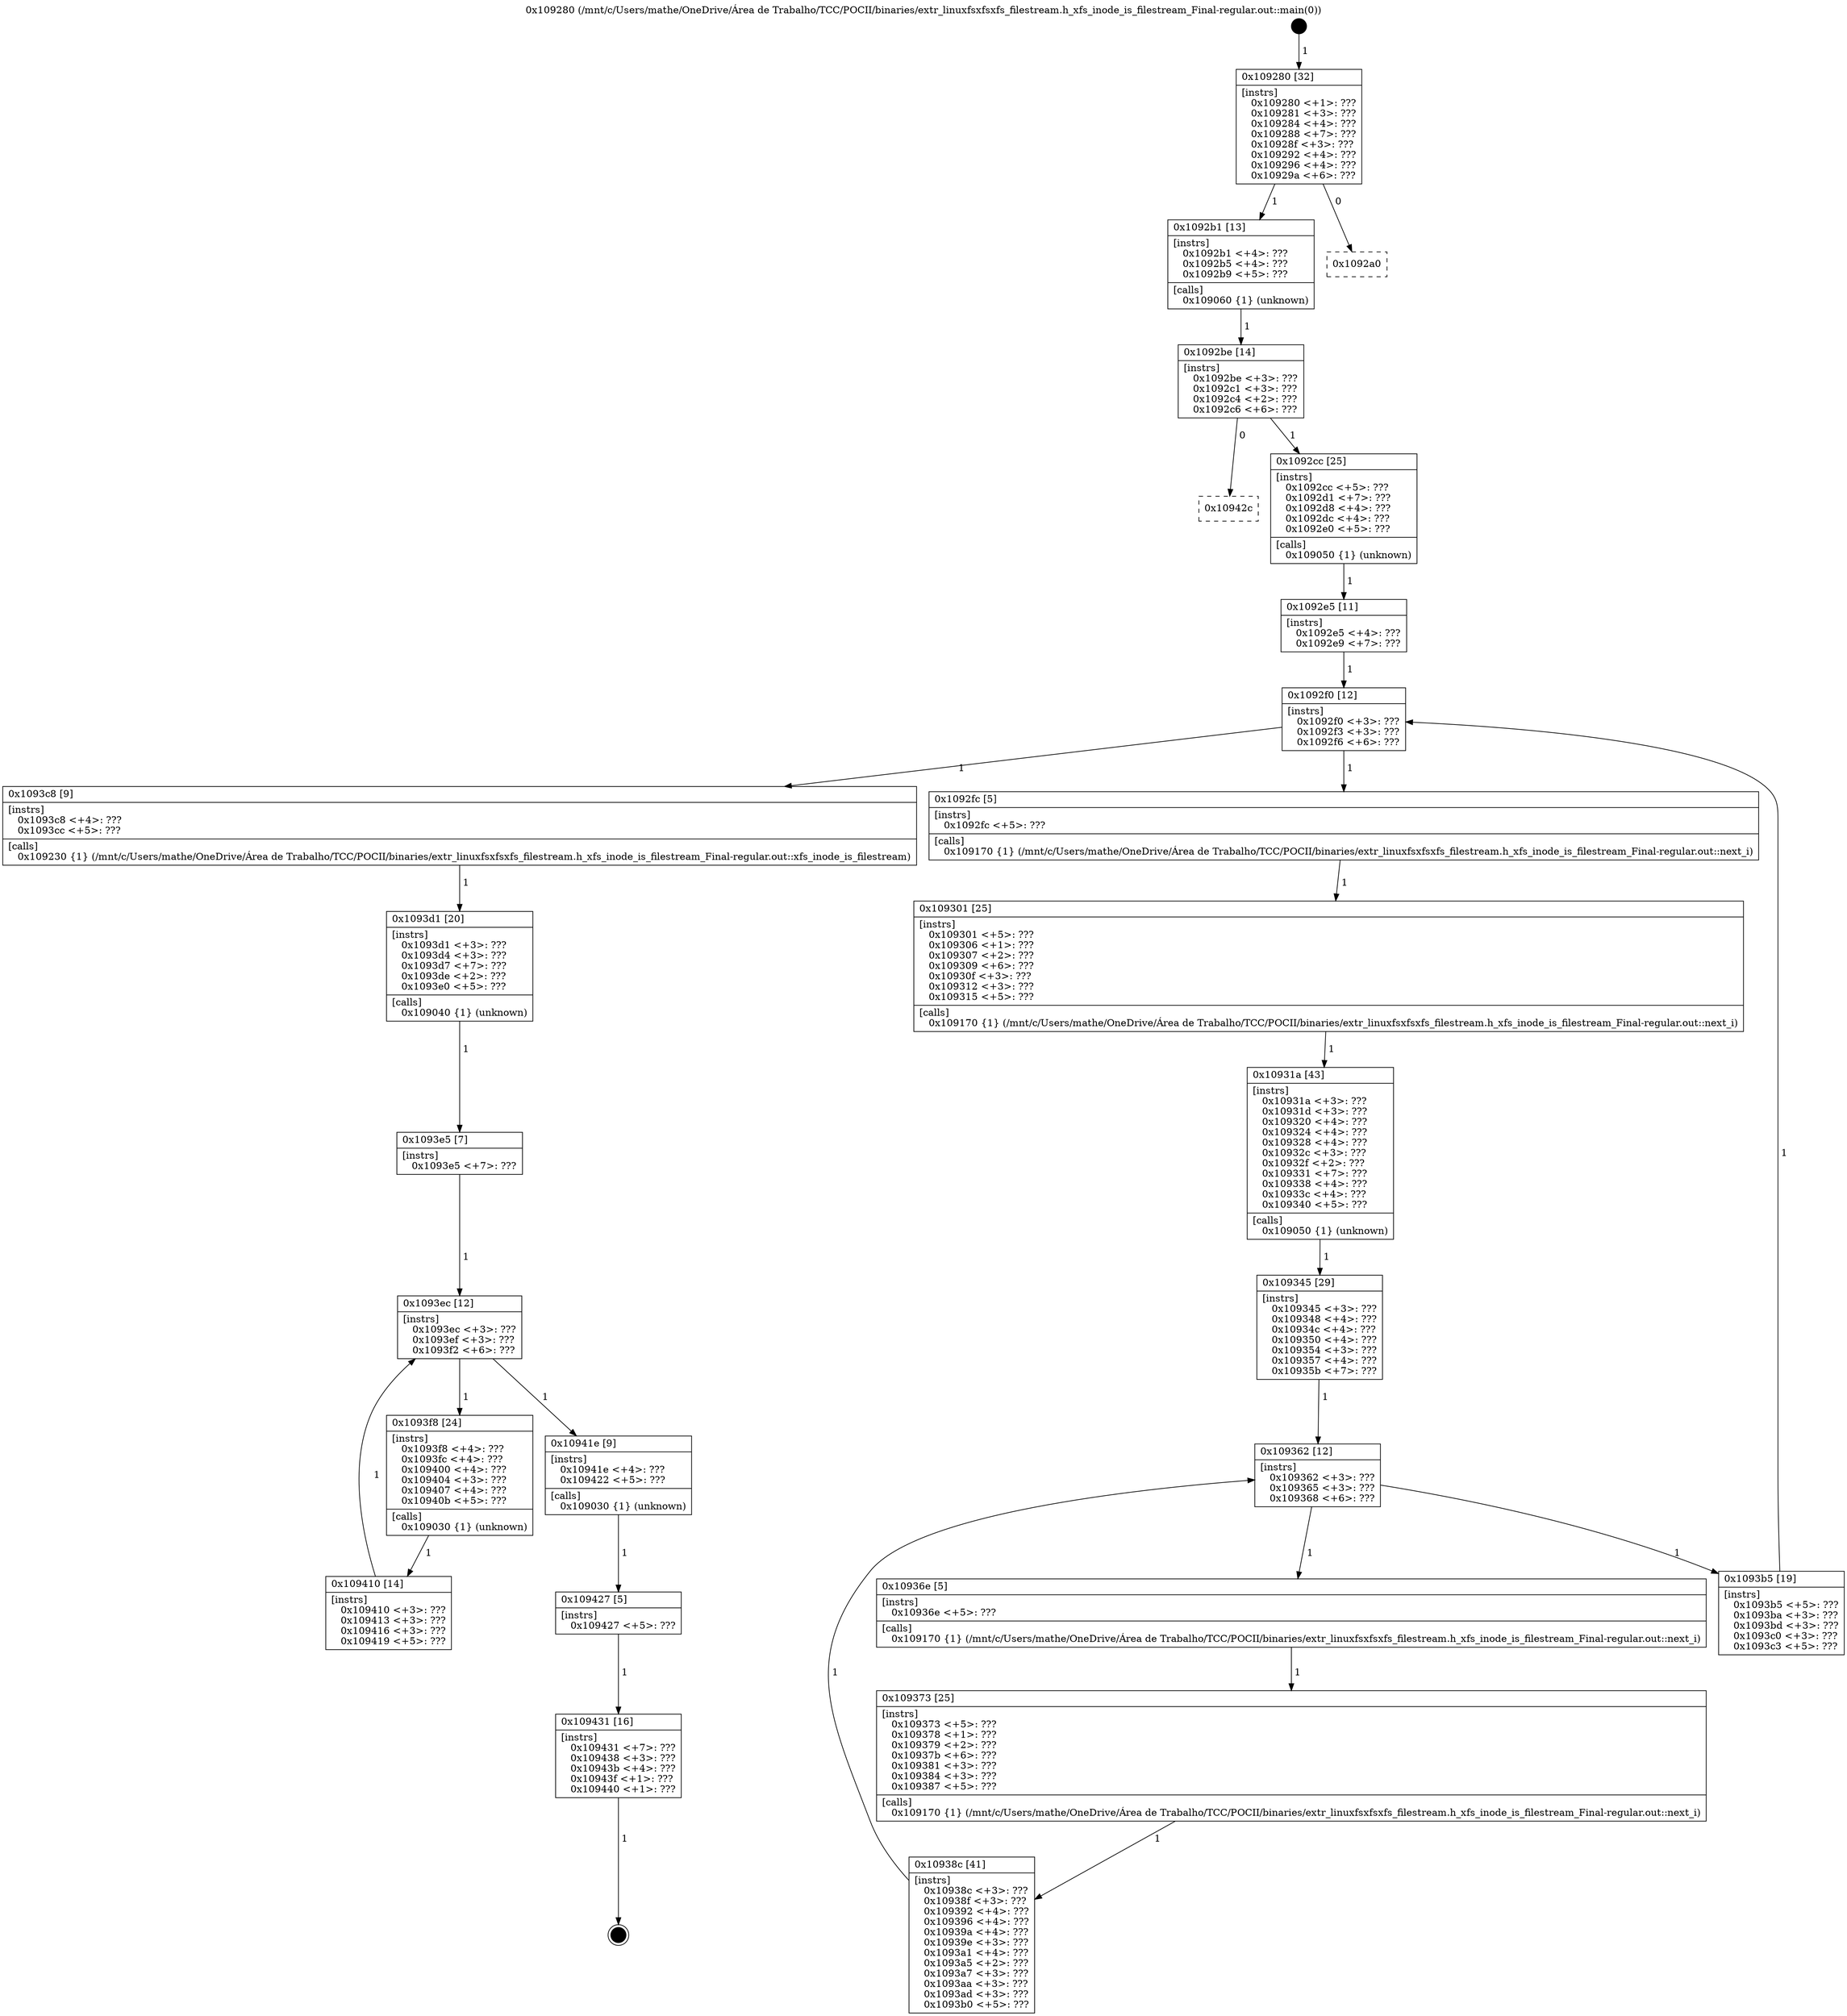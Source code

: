 digraph "0x109280" {
  label = "0x109280 (/mnt/c/Users/mathe/OneDrive/Área de Trabalho/TCC/POCII/binaries/extr_linuxfsxfsxfs_filestream.h_xfs_inode_is_filestream_Final-regular.out::main(0))"
  labelloc = "t"
  node[shape=record]

  Entry [label="",width=0.3,height=0.3,shape=circle,fillcolor=black,style=filled]
  "0x109280" [label="{
     0x109280 [32]\l
     | [instrs]\l
     &nbsp;&nbsp;0x109280 \<+1\>: ???\l
     &nbsp;&nbsp;0x109281 \<+3\>: ???\l
     &nbsp;&nbsp;0x109284 \<+4\>: ???\l
     &nbsp;&nbsp;0x109288 \<+7\>: ???\l
     &nbsp;&nbsp;0x10928f \<+3\>: ???\l
     &nbsp;&nbsp;0x109292 \<+4\>: ???\l
     &nbsp;&nbsp;0x109296 \<+4\>: ???\l
     &nbsp;&nbsp;0x10929a \<+6\>: ???\l
  }"]
  "0x1092b1" [label="{
     0x1092b1 [13]\l
     | [instrs]\l
     &nbsp;&nbsp;0x1092b1 \<+4\>: ???\l
     &nbsp;&nbsp;0x1092b5 \<+4\>: ???\l
     &nbsp;&nbsp;0x1092b9 \<+5\>: ???\l
     | [calls]\l
     &nbsp;&nbsp;0x109060 \{1\} (unknown)\l
  }"]
  "0x1092a0" [label="{
     0x1092a0\l
  }", style=dashed]
  "0x1092be" [label="{
     0x1092be [14]\l
     | [instrs]\l
     &nbsp;&nbsp;0x1092be \<+3\>: ???\l
     &nbsp;&nbsp;0x1092c1 \<+3\>: ???\l
     &nbsp;&nbsp;0x1092c4 \<+2\>: ???\l
     &nbsp;&nbsp;0x1092c6 \<+6\>: ???\l
  }"]
  "0x10942c" [label="{
     0x10942c\l
  }", style=dashed]
  "0x1092cc" [label="{
     0x1092cc [25]\l
     | [instrs]\l
     &nbsp;&nbsp;0x1092cc \<+5\>: ???\l
     &nbsp;&nbsp;0x1092d1 \<+7\>: ???\l
     &nbsp;&nbsp;0x1092d8 \<+4\>: ???\l
     &nbsp;&nbsp;0x1092dc \<+4\>: ???\l
     &nbsp;&nbsp;0x1092e0 \<+5\>: ???\l
     | [calls]\l
     &nbsp;&nbsp;0x109050 \{1\} (unknown)\l
  }"]
  Exit [label="",width=0.3,height=0.3,shape=circle,fillcolor=black,style=filled,peripheries=2]
  "0x1092f0" [label="{
     0x1092f0 [12]\l
     | [instrs]\l
     &nbsp;&nbsp;0x1092f0 \<+3\>: ???\l
     &nbsp;&nbsp;0x1092f3 \<+3\>: ???\l
     &nbsp;&nbsp;0x1092f6 \<+6\>: ???\l
  }"]
  "0x1093c8" [label="{
     0x1093c8 [9]\l
     | [instrs]\l
     &nbsp;&nbsp;0x1093c8 \<+4\>: ???\l
     &nbsp;&nbsp;0x1093cc \<+5\>: ???\l
     | [calls]\l
     &nbsp;&nbsp;0x109230 \{1\} (/mnt/c/Users/mathe/OneDrive/Área de Trabalho/TCC/POCII/binaries/extr_linuxfsxfsxfs_filestream.h_xfs_inode_is_filestream_Final-regular.out::xfs_inode_is_filestream)\l
  }"]
  "0x1092fc" [label="{
     0x1092fc [5]\l
     | [instrs]\l
     &nbsp;&nbsp;0x1092fc \<+5\>: ???\l
     | [calls]\l
     &nbsp;&nbsp;0x109170 \{1\} (/mnt/c/Users/mathe/OneDrive/Área de Trabalho/TCC/POCII/binaries/extr_linuxfsxfsxfs_filestream.h_xfs_inode_is_filestream_Final-regular.out::next_i)\l
  }"]
  "0x109301" [label="{
     0x109301 [25]\l
     | [instrs]\l
     &nbsp;&nbsp;0x109301 \<+5\>: ???\l
     &nbsp;&nbsp;0x109306 \<+1\>: ???\l
     &nbsp;&nbsp;0x109307 \<+2\>: ???\l
     &nbsp;&nbsp;0x109309 \<+6\>: ???\l
     &nbsp;&nbsp;0x10930f \<+3\>: ???\l
     &nbsp;&nbsp;0x109312 \<+3\>: ???\l
     &nbsp;&nbsp;0x109315 \<+5\>: ???\l
     | [calls]\l
     &nbsp;&nbsp;0x109170 \{1\} (/mnt/c/Users/mathe/OneDrive/Área de Trabalho/TCC/POCII/binaries/extr_linuxfsxfsxfs_filestream.h_xfs_inode_is_filestream_Final-regular.out::next_i)\l
  }"]
  "0x10931a" [label="{
     0x10931a [43]\l
     | [instrs]\l
     &nbsp;&nbsp;0x10931a \<+3\>: ???\l
     &nbsp;&nbsp;0x10931d \<+3\>: ???\l
     &nbsp;&nbsp;0x109320 \<+4\>: ???\l
     &nbsp;&nbsp;0x109324 \<+4\>: ???\l
     &nbsp;&nbsp;0x109328 \<+4\>: ???\l
     &nbsp;&nbsp;0x10932c \<+3\>: ???\l
     &nbsp;&nbsp;0x10932f \<+2\>: ???\l
     &nbsp;&nbsp;0x109331 \<+7\>: ???\l
     &nbsp;&nbsp;0x109338 \<+4\>: ???\l
     &nbsp;&nbsp;0x10933c \<+4\>: ???\l
     &nbsp;&nbsp;0x109340 \<+5\>: ???\l
     | [calls]\l
     &nbsp;&nbsp;0x109050 \{1\} (unknown)\l
  }"]
  "0x109362" [label="{
     0x109362 [12]\l
     | [instrs]\l
     &nbsp;&nbsp;0x109362 \<+3\>: ???\l
     &nbsp;&nbsp;0x109365 \<+3\>: ???\l
     &nbsp;&nbsp;0x109368 \<+6\>: ???\l
  }"]
  "0x1093b5" [label="{
     0x1093b5 [19]\l
     | [instrs]\l
     &nbsp;&nbsp;0x1093b5 \<+5\>: ???\l
     &nbsp;&nbsp;0x1093ba \<+3\>: ???\l
     &nbsp;&nbsp;0x1093bd \<+3\>: ???\l
     &nbsp;&nbsp;0x1093c0 \<+3\>: ???\l
     &nbsp;&nbsp;0x1093c3 \<+5\>: ???\l
  }"]
  "0x10936e" [label="{
     0x10936e [5]\l
     | [instrs]\l
     &nbsp;&nbsp;0x10936e \<+5\>: ???\l
     | [calls]\l
     &nbsp;&nbsp;0x109170 \{1\} (/mnt/c/Users/mathe/OneDrive/Área de Trabalho/TCC/POCII/binaries/extr_linuxfsxfsxfs_filestream.h_xfs_inode_is_filestream_Final-regular.out::next_i)\l
  }"]
  "0x109373" [label="{
     0x109373 [25]\l
     | [instrs]\l
     &nbsp;&nbsp;0x109373 \<+5\>: ???\l
     &nbsp;&nbsp;0x109378 \<+1\>: ???\l
     &nbsp;&nbsp;0x109379 \<+2\>: ???\l
     &nbsp;&nbsp;0x10937b \<+6\>: ???\l
     &nbsp;&nbsp;0x109381 \<+3\>: ???\l
     &nbsp;&nbsp;0x109384 \<+3\>: ???\l
     &nbsp;&nbsp;0x109387 \<+5\>: ???\l
     | [calls]\l
     &nbsp;&nbsp;0x109170 \{1\} (/mnt/c/Users/mathe/OneDrive/Área de Trabalho/TCC/POCII/binaries/extr_linuxfsxfsxfs_filestream.h_xfs_inode_is_filestream_Final-regular.out::next_i)\l
  }"]
  "0x10938c" [label="{
     0x10938c [41]\l
     | [instrs]\l
     &nbsp;&nbsp;0x10938c \<+3\>: ???\l
     &nbsp;&nbsp;0x10938f \<+3\>: ???\l
     &nbsp;&nbsp;0x109392 \<+4\>: ???\l
     &nbsp;&nbsp;0x109396 \<+4\>: ???\l
     &nbsp;&nbsp;0x10939a \<+4\>: ???\l
     &nbsp;&nbsp;0x10939e \<+3\>: ???\l
     &nbsp;&nbsp;0x1093a1 \<+4\>: ???\l
     &nbsp;&nbsp;0x1093a5 \<+2\>: ???\l
     &nbsp;&nbsp;0x1093a7 \<+3\>: ???\l
     &nbsp;&nbsp;0x1093aa \<+3\>: ???\l
     &nbsp;&nbsp;0x1093ad \<+3\>: ???\l
     &nbsp;&nbsp;0x1093b0 \<+5\>: ???\l
  }"]
  "0x109345" [label="{
     0x109345 [29]\l
     | [instrs]\l
     &nbsp;&nbsp;0x109345 \<+3\>: ???\l
     &nbsp;&nbsp;0x109348 \<+4\>: ???\l
     &nbsp;&nbsp;0x10934c \<+4\>: ???\l
     &nbsp;&nbsp;0x109350 \<+4\>: ???\l
     &nbsp;&nbsp;0x109354 \<+3\>: ???\l
     &nbsp;&nbsp;0x109357 \<+4\>: ???\l
     &nbsp;&nbsp;0x10935b \<+7\>: ???\l
  }"]
  "0x109431" [label="{
     0x109431 [16]\l
     | [instrs]\l
     &nbsp;&nbsp;0x109431 \<+7\>: ???\l
     &nbsp;&nbsp;0x109438 \<+3\>: ???\l
     &nbsp;&nbsp;0x10943b \<+4\>: ???\l
     &nbsp;&nbsp;0x10943f \<+1\>: ???\l
     &nbsp;&nbsp;0x109440 \<+1\>: ???\l
  }"]
  "0x1092e5" [label="{
     0x1092e5 [11]\l
     | [instrs]\l
     &nbsp;&nbsp;0x1092e5 \<+4\>: ???\l
     &nbsp;&nbsp;0x1092e9 \<+7\>: ???\l
  }"]
  "0x1093d1" [label="{
     0x1093d1 [20]\l
     | [instrs]\l
     &nbsp;&nbsp;0x1093d1 \<+3\>: ???\l
     &nbsp;&nbsp;0x1093d4 \<+3\>: ???\l
     &nbsp;&nbsp;0x1093d7 \<+7\>: ???\l
     &nbsp;&nbsp;0x1093de \<+2\>: ???\l
     &nbsp;&nbsp;0x1093e0 \<+5\>: ???\l
     | [calls]\l
     &nbsp;&nbsp;0x109040 \{1\} (unknown)\l
  }"]
  "0x1093ec" [label="{
     0x1093ec [12]\l
     | [instrs]\l
     &nbsp;&nbsp;0x1093ec \<+3\>: ???\l
     &nbsp;&nbsp;0x1093ef \<+3\>: ???\l
     &nbsp;&nbsp;0x1093f2 \<+6\>: ???\l
  }"]
  "0x10941e" [label="{
     0x10941e [9]\l
     | [instrs]\l
     &nbsp;&nbsp;0x10941e \<+4\>: ???\l
     &nbsp;&nbsp;0x109422 \<+5\>: ???\l
     | [calls]\l
     &nbsp;&nbsp;0x109030 \{1\} (unknown)\l
  }"]
  "0x1093f8" [label="{
     0x1093f8 [24]\l
     | [instrs]\l
     &nbsp;&nbsp;0x1093f8 \<+4\>: ???\l
     &nbsp;&nbsp;0x1093fc \<+4\>: ???\l
     &nbsp;&nbsp;0x109400 \<+4\>: ???\l
     &nbsp;&nbsp;0x109404 \<+3\>: ???\l
     &nbsp;&nbsp;0x109407 \<+4\>: ???\l
     &nbsp;&nbsp;0x10940b \<+5\>: ???\l
     | [calls]\l
     &nbsp;&nbsp;0x109030 \{1\} (unknown)\l
  }"]
  "0x109410" [label="{
     0x109410 [14]\l
     | [instrs]\l
     &nbsp;&nbsp;0x109410 \<+3\>: ???\l
     &nbsp;&nbsp;0x109413 \<+3\>: ???\l
     &nbsp;&nbsp;0x109416 \<+3\>: ???\l
     &nbsp;&nbsp;0x109419 \<+5\>: ???\l
  }"]
  "0x1093e5" [label="{
     0x1093e5 [7]\l
     | [instrs]\l
     &nbsp;&nbsp;0x1093e5 \<+7\>: ???\l
  }"]
  "0x109427" [label="{
     0x109427 [5]\l
     | [instrs]\l
     &nbsp;&nbsp;0x109427 \<+5\>: ???\l
  }"]
  Entry -> "0x109280" [label=" 1"]
  "0x109280" -> "0x1092b1" [label=" 1"]
  "0x109280" -> "0x1092a0" [label=" 0"]
  "0x1092b1" -> "0x1092be" [label=" 1"]
  "0x1092be" -> "0x10942c" [label=" 0"]
  "0x1092be" -> "0x1092cc" [label=" 1"]
  "0x109431" -> Exit [label=" 1"]
  "0x1092cc" -> "0x1092e5" [label=" 1"]
  "0x1092f0" -> "0x1093c8" [label=" 1"]
  "0x1092f0" -> "0x1092fc" [label=" 1"]
  "0x1092fc" -> "0x109301" [label=" 1"]
  "0x109301" -> "0x10931a" [label=" 1"]
  "0x10931a" -> "0x109345" [label=" 1"]
  "0x109362" -> "0x1093b5" [label=" 1"]
  "0x109362" -> "0x10936e" [label=" 1"]
  "0x10936e" -> "0x109373" [label=" 1"]
  "0x109373" -> "0x10938c" [label=" 1"]
  "0x109345" -> "0x109362" [label=" 1"]
  "0x10938c" -> "0x109362" [label=" 1"]
  "0x109427" -> "0x109431" [label=" 1"]
  "0x1092e5" -> "0x1092f0" [label=" 1"]
  "0x1093b5" -> "0x1092f0" [label=" 1"]
  "0x1093c8" -> "0x1093d1" [label=" 1"]
  "0x1093d1" -> "0x1093e5" [label=" 1"]
  "0x1093ec" -> "0x10941e" [label=" 1"]
  "0x1093ec" -> "0x1093f8" [label=" 1"]
  "0x1093f8" -> "0x109410" [label=" 1"]
  "0x1093e5" -> "0x1093ec" [label=" 1"]
  "0x109410" -> "0x1093ec" [label=" 1"]
  "0x10941e" -> "0x109427" [label=" 1"]
}
